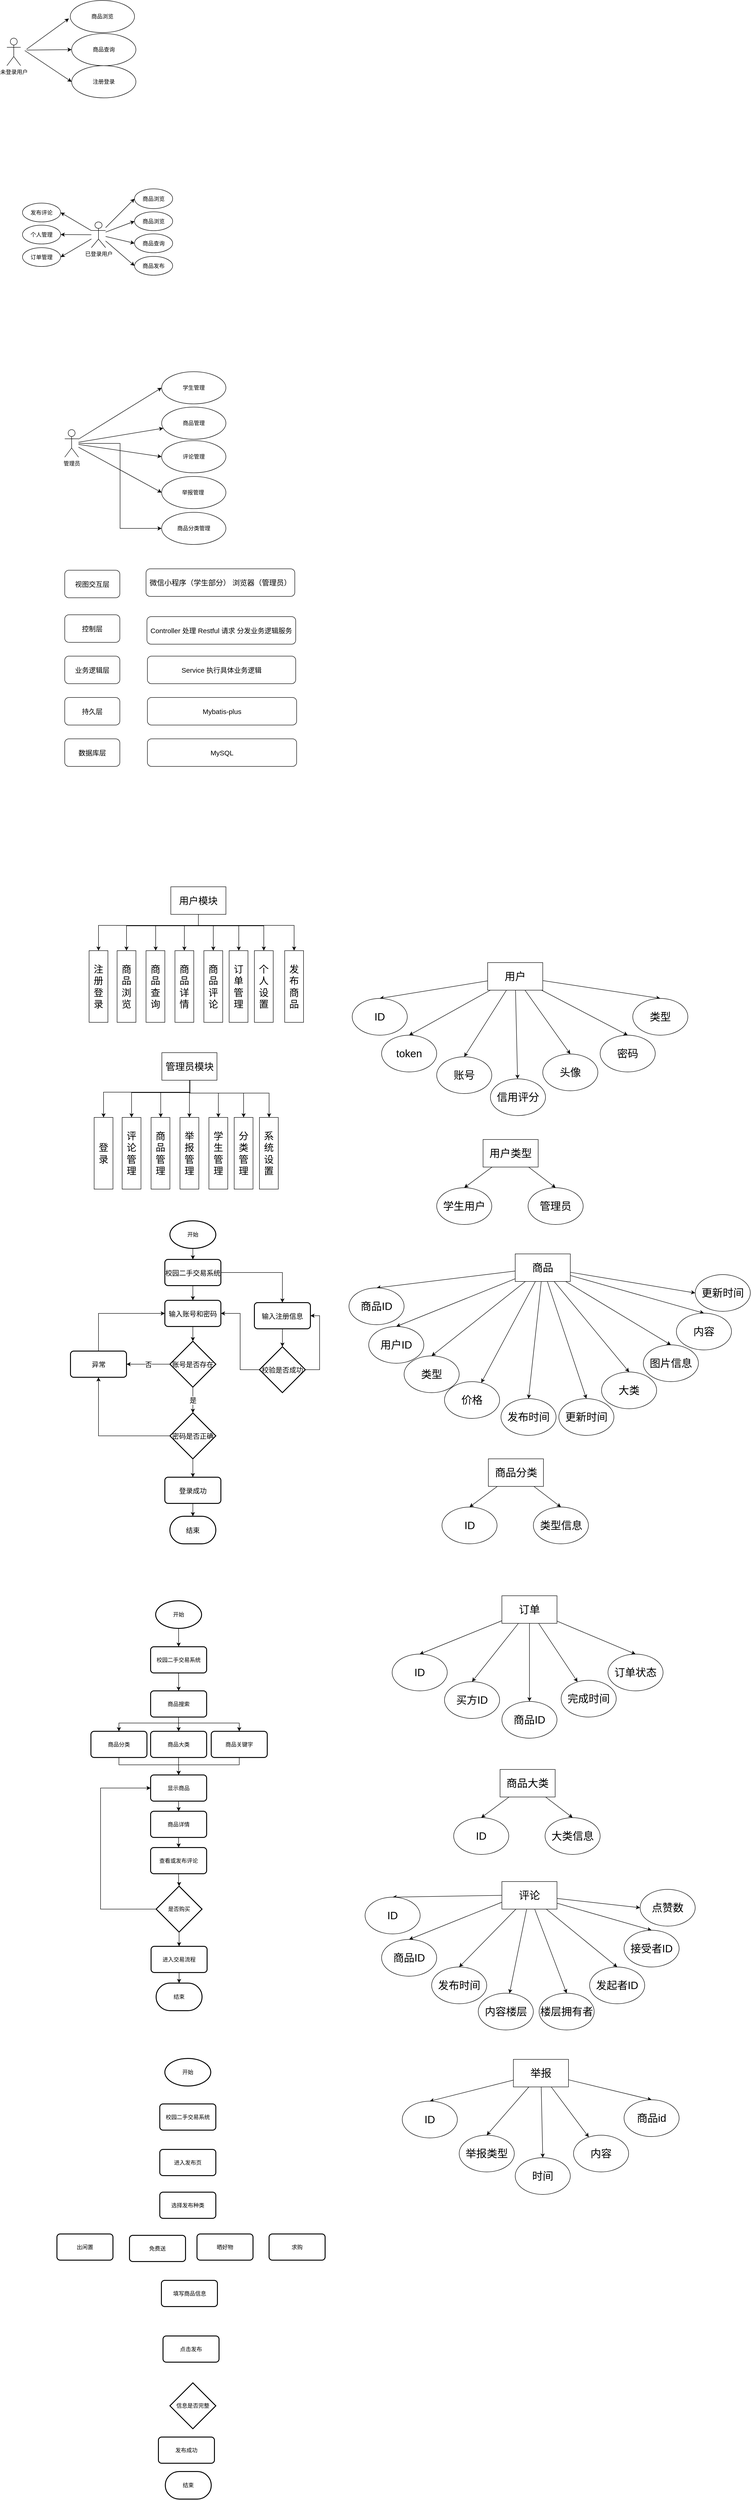<mxfile version="21.3.2" type="github">
  <diagram name="第 1 页" id="F6tR8DsvzvqYMDO8uXwj">
    <mxGraphModel dx="1500" dy="773" grid="0" gridSize="10" guides="1" tooltips="1" connect="1" arrows="1" fold="1" page="0" pageScale="1" pageWidth="827" pageHeight="1169" math="0" shadow="0">
      <root>
        <mxCell id="0" />
        <mxCell id="1" parent="0" />
        <mxCell id="G2voatCrqY1tHl8I44f_-1" value="未登录用户" style="shape=umlActor;verticalLabelPosition=bottom;verticalAlign=top;html=1;" parent="1" vertex="1">
          <mxGeometry x="77" y="86" width="30" height="60" as="geometry" />
        </mxCell>
        <mxCell id="G2voatCrqY1tHl8I44f_-5" value="商品浏览" style="ellipse;whiteSpace=wrap;html=1;" parent="1" vertex="1">
          <mxGeometry x="215" y="4" width="140" height="70" as="geometry" />
        </mxCell>
        <mxCell id="G2voatCrqY1tHl8I44f_-6" value="商品查询" style="ellipse;whiteSpace=wrap;html=1;" parent="1" vertex="1">
          <mxGeometry x="218" y="76" width="140" height="70" as="geometry" />
        </mxCell>
        <mxCell id="G2voatCrqY1tHl8I44f_-7" value="注册登录" style="ellipse;whiteSpace=wrap;html=1;" parent="1" vertex="1">
          <mxGeometry x="218" y="146" width="140" height="70" as="geometry" />
        </mxCell>
        <mxCell id="G2voatCrqY1tHl8I44f_-12" value="" style="endArrow=classic;html=1;rounded=0;entryX=-0.021;entryY=0.561;entryDx=0;entryDy=0;entryPerimeter=0;" parent="1" target="G2voatCrqY1tHl8I44f_-5" edge="1">
          <mxGeometry width="50" height="50" relative="1" as="geometry">
            <mxPoint x="120" y="110" as="sourcePoint" />
            <mxPoint x="298" y="148" as="targetPoint" />
          </mxGeometry>
        </mxCell>
        <mxCell id="G2voatCrqY1tHl8I44f_-13" value="" style="endArrow=classic;html=1;rounded=0;entryX=0;entryY=0.5;entryDx=0;entryDy=0;" parent="1" target="G2voatCrqY1tHl8I44f_-6" edge="1">
          <mxGeometry width="50" height="50" relative="1" as="geometry">
            <mxPoint x="120" y="112" as="sourcePoint" />
            <mxPoint x="209" y="132" as="targetPoint" />
          </mxGeometry>
        </mxCell>
        <mxCell id="G2voatCrqY1tHl8I44f_-14" value="" style="endArrow=classic;html=1;rounded=0;entryX=0;entryY=0.5;entryDx=0;entryDy=0;" parent="1" target="G2voatCrqY1tHl8I44f_-7" edge="1">
          <mxGeometry width="50" height="50" relative="1" as="geometry">
            <mxPoint x="116" y="113" as="sourcePoint" />
            <mxPoint x="298" y="148" as="targetPoint" />
          </mxGeometry>
        </mxCell>
        <mxCell id="G2voatCrqY1tHl8I44f_-22" style="orthogonalLoop=1;jettySize=auto;html=1;entryX=0;entryY=0.5;entryDx=0;entryDy=0;" parent="1" source="G2voatCrqY1tHl8I44f_-15" target="G2voatCrqY1tHl8I44f_-16" edge="1">
          <mxGeometry relative="1" as="geometry" />
        </mxCell>
        <mxCell id="G2voatCrqY1tHl8I44f_-23" style="rounded=0;orthogonalLoop=1;jettySize=auto;html=1;entryX=0;entryY=0.5;entryDx=0;entryDy=0;" parent="1" source="G2voatCrqY1tHl8I44f_-15" target="iyHdMbjRude9Y3vTJcR6-1" edge="1">
          <mxGeometry relative="1" as="geometry">
            <mxPoint x="357.75" y="410.5" as="targetPoint" />
          </mxGeometry>
        </mxCell>
        <mxCell id="G2voatCrqY1tHl8I44f_-24" style="rounded=0;orthogonalLoop=1;jettySize=auto;html=1;entryX=0;entryY=0.5;entryDx=0;entryDy=0;" parent="1" source="G2voatCrqY1tHl8I44f_-15" target="iyHdMbjRude9Y3vTJcR6-4" edge="1">
          <mxGeometry relative="1" as="geometry">
            <mxPoint x="337.5" y="494.0" as="targetPoint" />
          </mxGeometry>
        </mxCell>
        <mxCell id="G2voatCrqY1tHl8I44f_-25" style="rounded=0;orthogonalLoop=1;jettySize=auto;html=1;entryX=0;entryY=0.5;entryDx=0;entryDy=0;" parent="1" source="G2voatCrqY1tHl8I44f_-15" target="iyHdMbjRude9Y3vTJcR6-6" edge="1">
          <mxGeometry relative="1" as="geometry">
            <mxPoint x="336" y="572" as="targetPoint" />
          </mxGeometry>
        </mxCell>
        <mxCell id="G2voatCrqY1tHl8I44f_-26" style="rounded=0;orthogonalLoop=1;jettySize=auto;html=1;entryX=1;entryY=0.5;entryDx=0;entryDy=0;" parent="1" source="G2voatCrqY1tHl8I44f_-15" target="iyHdMbjRude9Y3vTJcR6-5" edge="1">
          <mxGeometry relative="1" as="geometry">
            <mxPoint x="337.5" y="652" as="targetPoint" />
          </mxGeometry>
        </mxCell>
        <mxCell id="G2voatCrqY1tHl8I44f_-27" style="rounded=0;orthogonalLoop=1;jettySize=auto;html=1;entryX=1;entryY=0.5;entryDx=0;entryDy=0;" parent="1" source="G2voatCrqY1tHl8I44f_-15" target="iyHdMbjRude9Y3vTJcR6-3" edge="1">
          <mxGeometry relative="1" as="geometry">
            <mxPoint x="337" y="731" as="targetPoint" />
          </mxGeometry>
        </mxCell>
        <mxCell id="G2voatCrqY1tHl8I44f_-15" value="已登录用户" style="shape=umlActor;verticalLabelPosition=bottom;verticalAlign=top;html=1;" parent="1" vertex="1">
          <mxGeometry x="261" y="486" width="31" height="56" as="geometry" />
        </mxCell>
        <mxCell id="G2voatCrqY1tHl8I44f_-16" value="商品浏览" style="ellipse;whiteSpace=wrap;html=1;" parent="1" vertex="1">
          <mxGeometry x="355" y="414" width="83" height="43" as="geometry" />
        </mxCell>
        <mxCell id="G2voatCrqY1tHl8I44f_-37" style="rounded=0;orthogonalLoop=1;jettySize=auto;html=1;entryX=0;entryY=0.5;entryDx=0;entryDy=0;" parent="1" source="G2voatCrqY1tHl8I44f_-29" target="G2voatCrqY1tHl8I44f_-30" edge="1">
          <mxGeometry relative="1" as="geometry" />
        </mxCell>
        <mxCell id="G2voatCrqY1tHl8I44f_-38" style="rounded=0;orthogonalLoop=1;jettySize=auto;html=1;" parent="1" source="G2voatCrqY1tHl8I44f_-29" target="G2voatCrqY1tHl8I44f_-33" edge="1">
          <mxGeometry relative="1" as="geometry" />
        </mxCell>
        <mxCell id="G2voatCrqY1tHl8I44f_-39" style="rounded=0;orthogonalLoop=1;jettySize=auto;html=1;entryX=0;entryY=0.5;entryDx=0;entryDy=0;" parent="1" source="G2voatCrqY1tHl8I44f_-29" target="G2voatCrqY1tHl8I44f_-34" edge="1">
          <mxGeometry relative="1" as="geometry" />
        </mxCell>
        <mxCell id="G2voatCrqY1tHl8I44f_-40" style="rounded=0;orthogonalLoop=1;jettySize=auto;html=1;entryX=0;entryY=0.5;entryDx=0;entryDy=0;" parent="1" source="G2voatCrqY1tHl8I44f_-29" target="G2voatCrqY1tHl8I44f_-35" edge="1">
          <mxGeometry relative="1" as="geometry" />
        </mxCell>
        <mxCell id="G2voatCrqY1tHl8I44f_-41" style="edgeStyle=orthogonalEdgeStyle;rounded=0;orthogonalLoop=1;jettySize=auto;html=1;entryX=0;entryY=0.5;entryDx=0;entryDy=0;" parent="1" source="G2voatCrqY1tHl8I44f_-29" target="G2voatCrqY1tHl8I44f_-36" edge="1">
          <mxGeometry relative="1" as="geometry" />
        </mxCell>
        <mxCell id="G2voatCrqY1tHl8I44f_-29" value="管理员" style="shape=umlActor;verticalLabelPosition=bottom;verticalAlign=top;html=1;" parent="1" vertex="1">
          <mxGeometry x="203" y="938" width="30" height="60" as="geometry" />
        </mxCell>
        <mxCell id="G2voatCrqY1tHl8I44f_-30" value="学生管理" style="ellipse;whiteSpace=wrap;html=1;" parent="1" vertex="1">
          <mxGeometry x="414" y="812" width="140" height="70" as="geometry" />
        </mxCell>
        <mxCell id="G2voatCrqY1tHl8I44f_-33" value="商品管理" style="ellipse;whiteSpace=wrap;html=1;" parent="1" vertex="1">
          <mxGeometry x="414" y="889" width="140" height="70" as="geometry" />
        </mxCell>
        <mxCell id="G2voatCrqY1tHl8I44f_-34" value="评论管理" style="ellipse;whiteSpace=wrap;html=1;" parent="1" vertex="1">
          <mxGeometry x="414" y="962" width="140" height="70" as="geometry" />
        </mxCell>
        <mxCell id="G2voatCrqY1tHl8I44f_-35" value="举报管理&lt;span style=&quot;white-space: pre;&quot;&gt; &lt;/span&gt;" style="ellipse;whiteSpace=wrap;html=1;" parent="1" vertex="1">
          <mxGeometry x="414" y="1040" width="140" height="70" as="geometry" />
        </mxCell>
        <mxCell id="G2voatCrqY1tHl8I44f_-36" value="商品分类管理" style="ellipse;whiteSpace=wrap;html=1;" parent="1" vertex="1">
          <mxGeometry x="414" y="1118" width="140" height="70" as="geometry" />
        </mxCell>
        <mxCell id="G2voatCrqY1tHl8I44f_-43" value="&lt;font style=&quot;font-size: 15px;&quot;&gt;视图交互层&lt;/font&gt;" style="rounded=1;whiteSpace=wrap;html=1;" parent="1" vertex="1">
          <mxGeometry x="203" y="1244" width="120" height="60" as="geometry" />
        </mxCell>
        <mxCell id="G2voatCrqY1tHl8I44f_-44" value="&lt;font style=&quot;font-size: 15px;&quot;&gt;控制层&lt;/font&gt;" style="rounded=1;whiteSpace=wrap;html=1;" parent="1" vertex="1">
          <mxGeometry x="203" y="1341" width="120" height="60" as="geometry" />
        </mxCell>
        <mxCell id="G2voatCrqY1tHl8I44f_-45" value="&lt;font style=&quot;font-size: 15px;&quot;&gt;业务逻辑层&lt;/font&gt;" style="rounded=1;whiteSpace=wrap;html=1;" parent="1" vertex="1">
          <mxGeometry x="203" y="1431" width="120" height="60" as="geometry" />
        </mxCell>
        <mxCell id="G2voatCrqY1tHl8I44f_-46" value="&lt;font style=&quot;font-size: 15px;&quot;&gt;持久&lt;font style=&quot;font-size: 15px;&quot;&gt;层&lt;/font&gt;&lt;/font&gt;" style="rounded=1;whiteSpace=wrap;html=1;" parent="1" vertex="1">
          <mxGeometry x="203" y="1521" width="120" height="60" as="geometry" />
        </mxCell>
        <mxCell id="G2voatCrqY1tHl8I44f_-47" value="&lt;font style=&quot;font-size: 15px;&quot;&gt;数据库层&lt;/font&gt;" style="rounded=1;whiteSpace=wrap;html=1;glass=0;shadow=0;" parent="1" vertex="1">
          <mxGeometry x="203" y="1611" width="120" height="60" as="geometry" />
        </mxCell>
        <mxCell id="G2voatCrqY1tHl8I44f_-48" value="&lt;font style=&quot;font-size: 16px;&quot;&gt;微信小程序（学生部分） 浏览器（管理员）&lt;/font&gt;" style="rounded=1;whiteSpace=wrap;html=1;" parent="1" vertex="1">
          <mxGeometry x="380" y="1241" width="324" height="60" as="geometry" />
        </mxCell>
        <mxCell id="G2voatCrqY1tHl8I44f_-49" value="&lt;font style=&quot;font-size: 15px;&quot;&gt;Controller 处理 Restful 请求 分发业务逻辑服务&lt;/font&gt;" style="rounded=1;whiteSpace=wrap;html=1;" parent="1" vertex="1">
          <mxGeometry x="382" y="1345" width="324" height="60" as="geometry" />
        </mxCell>
        <mxCell id="G2voatCrqY1tHl8I44f_-50" value="&lt;font style=&quot;font-size: 15px;&quot;&gt;Service 执行具体业务逻辑&lt;/font&gt;" style="rounded=1;whiteSpace=wrap;html=1;" parent="1" vertex="1">
          <mxGeometry x="383" y="1431" width="323" height="60" as="geometry" />
        </mxCell>
        <mxCell id="G2voatCrqY1tHl8I44f_-52" value="&lt;font style=&quot;font-size: 15px;&quot;&gt;Mybatis-plus&lt;/font&gt;" style="rounded=1;whiteSpace=wrap;html=1;" parent="1" vertex="1">
          <mxGeometry x="383" y="1521" width="325" height="60" as="geometry" />
        </mxCell>
        <mxCell id="G2voatCrqY1tHl8I44f_-53" value="&lt;font style=&quot;font-size: 15px;&quot;&gt;MySQL&lt;/font&gt;" style="rounded=1;whiteSpace=wrap;html=1;" parent="1" vertex="1">
          <mxGeometry x="383" y="1611" width="325" height="60" as="geometry" />
        </mxCell>
        <mxCell id="G2voatCrqY1tHl8I44f_-63" style="edgeStyle=orthogonalEdgeStyle;rounded=0;orthogonalLoop=1;jettySize=auto;html=1;entryX=0.5;entryY=0;entryDx=0;entryDy=0;" parent="1" source="G2voatCrqY1tHl8I44f_-54" target="G2voatCrqY1tHl8I44f_-55" edge="1">
          <mxGeometry relative="1" as="geometry">
            <Array as="points">
              <mxPoint x="494" y="2017" />
              <mxPoint x="277" y="2017" />
            </Array>
          </mxGeometry>
        </mxCell>
        <mxCell id="G2voatCrqY1tHl8I44f_-64" style="edgeStyle=orthogonalEdgeStyle;rounded=0;orthogonalLoop=1;jettySize=auto;html=1;entryX=0.5;entryY=0;entryDx=0;entryDy=0;" parent="1" source="G2voatCrqY1tHl8I44f_-54" target="G2voatCrqY1tHl8I44f_-56" edge="1">
          <mxGeometry relative="1" as="geometry">
            <Array as="points">
              <mxPoint x="494" y="2018" />
              <mxPoint x="338" y="2018" />
            </Array>
          </mxGeometry>
        </mxCell>
        <mxCell id="G2voatCrqY1tHl8I44f_-65" style="edgeStyle=orthogonalEdgeStyle;rounded=0;orthogonalLoop=1;jettySize=auto;html=1;" parent="1" source="G2voatCrqY1tHl8I44f_-54" target="G2voatCrqY1tHl8I44f_-57" edge="1">
          <mxGeometry relative="1" as="geometry">
            <Array as="points">
              <mxPoint x="494" y="2017" />
              <mxPoint x="401" y="2017" />
            </Array>
          </mxGeometry>
        </mxCell>
        <mxCell id="G2voatCrqY1tHl8I44f_-66" style="edgeStyle=orthogonalEdgeStyle;rounded=0;orthogonalLoop=1;jettySize=auto;html=1;entryX=0.5;entryY=0;entryDx=0;entryDy=0;" parent="1" source="G2voatCrqY1tHl8I44f_-54" target="G2voatCrqY1tHl8I44f_-58" edge="1">
          <mxGeometry relative="1" as="geometry">
            <Array as="points">
              <mxPoint x="494" y="2018" />
              <mxPoint x="464" y="2018" />
            </Array>
          </mxGeometry>
        </mxCell>
        <mxCell id="G2voatCrqY1tHl8I44f_-67" style="edgeStyle=orthogonalEdgeStyle;rounded=0;orthogonalLoop=1;jettySize=auto;html=1;entryX=0.5;entryY=0;entryDx=0;entryDy=0;" parent="1" source="G2voatCrqY1tHl8I44f_-54" target="G2voatCrqY1tHl8I44f_-59" edge="1">
          <mxGeometry relative="1" as="geometry">
            <Array as="points">
              <mxPoint x="494" y="2017" />
              <mxPoint x="527" y="2017" />
            </Array>
          </mxGeometry>
        </mxCell>
        <mxCell id="G2voatCrqY1tHl8I44f_-68" style="edgeStyle=orthogonalEdgeStyle;rounded=0;orthogonalLoop=1;jettySize=auto;html=1;" parent="1" source="G2voatCrqY1tHl8I44f_-54" target="G2voatCrqY1tHl8I44f_-60" edge="1">
          <mxGeometry relative="1" as="geometry">
            <Array as="points">
              <mxPoint x="494" y="2017" />
              <mxPoint x="582" y="2017" />
            </Array>
          </mxGeometry>
        </mxCell>
        <mxCell id="G2voatCrqY1tHl8I44f_-70" style="edgeStyle=orthogonalEdgeStyle;rounded=0;orthogonalLoop=1;jettySize=auto;html=1;entryX=0.5;entryY=0;entryDx=0;entryDy=0;" parent="1" source="G2voatCrqY1tHl8I44f_-54" target="G2voatCrqY1tHl8I44f_-61" edge="1">
          <mxGeometry relative="1" as="geometry">
            <Array as="points">
              <mxPoint x="494" y="2018" />
              <mxPoint x="637" y="2018" />
            </Array>
          </mxGeometry>
        </mxCell>
        <mxCell id="G2voatCrqY1tHl8I44f_-71" style="edgeStyle=orthogonalEdgeStyle;rounded=0;orthogonalLoop=1;jettySize=auto;html=1;entryX=0.5;entryY=0;entryDx=0;entryDy=0;" parent="1" source="G2voatCrqY1tHl8I44f_-54" target="G2voatCrqY1tHl8I44f_-62" edge="1">
          <mxGeometry relative="1" as="geometry">
            <Array as="points">
              <mxPoint x="494" y="2017" />
              <mxPoint x="703" y="2017" />
            </Array>
          </mxGeometry>
        </mxCell>
        <mxCell id="G2voatCrqY1tHl8I44f_-54" value="&lt;font style=&quot;font-size: 21px;&quot;&gt;用户模块&lt;/font&gt;" style="rounded=0;whiteSpace=wrap;html=1;" parent="1" vertex="1">
          <mxGeometry x="434" y="1933" width="120" height="60" as="geometry" />
        </mxCell>
        <mxCell id="G2voatCrqY1tHl8I44f_-55" value="&lt;font style=&quot;font-size: 21px;&quot;&gt;注册登录&lt;/font&gt;" style="rounded=0;whiteSpace=wrap;html=1;" parent="1" vertex="1">
          <mxGeometry x="256" y="2072" width="41" height="156" as="geometry" />
        </mxCell>
        <mxCell id="G2voatCrqY1tHl8I44f_-56" value="&lt;font style=&quot;font-size: 21px;&quot;&gt;商品浏览&lt;/font&gt;" style="rounded=0;whiteSpace=wrap;html=1;" parent="1" vertex="1">
          <mxGeometry x="317" y="2072" width="41" height="156" as="geometry" />
        </mxCell>
        <mxCell id="G2voatCrqY1tHl8I44f_-57" value="&lt;font style=&quot;font-size: 21px;&quot;&gt;商品查询&lt;/font&gt;" style="rounded=0;whiteSpace=wrap;html=1;" parent="1" vertex="1">
          <mxGeometry x="380" y="2072" width="41" height="156" as="geometry" />
        </mxCell>
        <mxCell id="G2voatCrqY1tHl8I44f_-58" value="&lt;font style=&quot;font-size: 21px;&quot;&gt;商品详情&lt;/font&gt;" style="rounded=0;whiteSpace=wrap;html=1;" parent="1" vertex="1">
          <mxGeometry x="443" y="2072" width="41" height="156" as="geometry" />
        </mxCell>
        <mxCell id="G2voatCrqY1tHl8I44f_-59" value="&lt;font style=&quot;font-size: 21px;&quot;&gt;商品评论&lt;/font&gt;" style="rounded=0;whiteSpace=wrap;html=1;" parent="1" vertex="1">
          <mxGeometry x="506" y="2072" width="41" height="156" as="geometry" />
        </mxCell>
        <mxCell id="G2voatCrqY1tHl8I44f_-60" value="&lt;span style=&quot;font-size: 21px;&quot;&gt;订单管理&lt;/span&gt;" style="rounded=0;whiteSpace=wrap;html=1;" parent="1" vertex="1">
          <mxGeometry x="561" y="2072" width="41" height="156" as="geometry" />
        </mxCell>
        <mxCell id="G2voatCrqY1tHl8I44f_-61" value="&lt;font style=&quot;font-size: 21px;&quot;&gt;个人设置&lt;/font&gt;" style="rounded=0;whiteSpace=wrap;html=1;" parent="1" vertex="1">
          <mxGeometry x="616" y="2072" width="41" height="156" as="geometry" />
        </mxCell>
        <mxCell id="G2voatCrqY1tHl8I44f_-62" value="&lt;font style=&quot;font-size: 21px;&quot;&gt;发布商品&lt;/font&gt;" style="rounded=0;whiteSpace=wrap;html=1;" parent="1" vertex="1">
          <mxGeometry x="682" y="2072" width="41" height="156" as="geometry" />
        </mxCell>
        <mxCell id="G2voatCrqY1tHl8I44f_-72" style="edgeStyle=orthogonalEdgeStyle;rounded=0;orthogonalLoop=1;jettySize=auto;html=1;entryX=0.5;entryY=0;entryDx=0;entryDy=0;" parent="1" source="G2voatCrqY1tHl8I44f_-80" target="G2voatCrqY1tHl8I44f_-81" edge="1">
          <mxGeometry relative="1" as="geometry">
            <Array as="points">
              <mxPoint x="476" y="2380" />
              <mxPoint x="288" y="2380" />
            </Array>
          </mxGeometry>
        </mxCell>
        <mxCell id="G2voatCrqY1tHl8I44f_-73" style="edgeStyle=orthogonalEdgeStyle;rounded=0;orthogonalLoop=1;jettySize=auto;html=1;entryX=0.5;entryY=0;entryDx=0;entryDy=0;" parent="1" source="G2voatCrqY1tHl8I44f_-80" target="G2voatCrqY1tHl8I44f_-82" edge="1">
          <mxGeometry relative="1" as="geometry">
            <Array as="points">
              <mxPoint x="476" y="2381" />
              <mxPoint x="349" y="2381" />
            </Array>
          </mxGeometry>
        </mxCell>
        <mxCell id="G2voatCrqY1tHl8I44f_-74" style="edgeStyle=orthogonalEdgeStyle;rounded=0;orthogonalLoop=1;jettySize=auto;html=1;" parent="1" source="G2voatCrqY1tHl8I44f_-80" target="G2voatCrqY1tHl8I44f_-83" edge="1">
          <mxGeometry relative="1" as="geometry">
            <Array as="points">
              <mxPoint x="476" y="2380" />
              <mxPoint x="412" y="2380" />
            </Array>
          </mxGeometry>
        </mxCell>
        <mxCell id="G2voatCrqY1tHl8I44f_-90" style="edgeStyle=orthogonalEdgeStyle;rounded=0;orthogonalLoop=1;jettySize=auto;html=1;" parent="1" source="G2voatCrqY1tHl8I44f_-80" target="G2voatCrqY1tHl8I44f_-84" edge="1">
          <mxGeometry relative="1" as="geometry" />
        </mxCell>
        <mxCell id="G2voatCrqY1tHl8I44f_-91" style="edgeStyle=orthogonalEdgeStyle;rounded=0;orthogonalLoop=1;jettySize=auto;html=1;entryX=0.5;entryY=0;entryDx=0;entryDy=0;" parent="1" source="G2voatCrqY1tHl8I44f_-80" target="G2voatCrqY1tHl8I44f_-85" edge="1">
          <mxGeometry relative="1" as="geometry">
            <Array as="points">
              <mxPoint x="475" y="2382" />
              <mxPoint x="538" y="2382" />
            </Array>
          </mxGeometry>
        </mxCell>
        <mxCell id="G2voatCrqY1tHl8I44f_-92" style="edgeStyle=orthogonalEdgeStyle;rounded=0;orthogonalLoop=1;jettySize=auto;html=1;entryX=0.5;entryY=0;entryDx=0;entryDy=0;" parent="1" source="G2voatCrqY1tHl8I44f_-80" target="G2voatCrqY1tHl8I44f_-86" edge="1">
          <mxGeometry relative="1" as="geometry">
            <Array as="points">
              <mxPoint x="475" y="2382" />
              <mxPoint x="593" y="2382" />
            </Array>
          </mxGeometry>
        </mxCell>
        <mxCell id="G2voatCrqY1tHl8I44f_-93" style="edgeStyle=orthogonalEdgeStyle;rounded=0;orthogonalLoop=1;jettySize=auto;html=1;" parent="1" source="G2voatCrqY1tHl8I44f_-80" target="G2voatCrqY1tHl8I44f_-87" edge="1">
          <mxGeometry relative="1" as="geometry">
            <Array as="points">
              <mxPoint x="475" y="2382" />
              <mxPoint x="648" y="2382" />
            </Array>
          </mxGeometry>
        </mxCell>
        <mxCell id="G2voatCrqY1tHl8I44f_-80" value="&lt;font style=&quot;font-size: 21px;&quot;&gt;管理员模块&lt;/font&gt;" style="rounded=0;whiteSpace=wrap;html=1;" parent="1" vertex="1">
          <mxGeometry x="414.5" y="2294" width="120" height="60" as="geometry" />
        </mxCell>
        <mxCell id="G2voatCrqY1tHl8I44f_-81" value="&lt;font style=&quot;font-size: 21px;&quot;&gt;登录&lt;/font&gt;" style="rounded=0;whiteSpace=wrap;html=1;" parent="1" vertex="1">
          <mxGeometry x="267" y="2435" width="41" height="156" as="geometry" />
        </mxCell>
        <mxCell id="G2voatCrqY1tHl8I44f_-82" value="&lt;font style=&quot;font-size: 21px;&quot;&gt;评论管理&lt;/font&gt;" style="rounded=0;whiteSpace=wrap;html=1;" parent="1" vertex="1">
          <mxGeometry x="328" y="2435" width="41" height="156" as="geometry" />
        </mxCell>
        <mxCell id="G2voatCrqY1tHl8I44f_-83" value="&lt;font style=&quot;font-size: 21px;&quot;&gt;商品管理&lt;/font&gt;" style="rounded=0;whiteSpace=wrap;html=1;" parent="1" vertex="1">
          <mxGeometry x="391" y="2435" width="41" height="156" as="geometry" />
        </mxCell>
        <mxCell id="G2voatCrqY1tHl8I44f_-84" value="&lt;font style=&quot;font-size: 21px;&quot;&gt;举报管理&lt;/font&gt;" style="rounded=0;whiteSpace=wrap;html=1;" parent="1" vertex="1">
          <mxGeometry x="454" y="2435" width="41" height="156" as="geometry" />
        </mxCell>
        <mxCell id="G2voatCrqY1tHl8I44f_-85" value="&lt;font style=&quot;font-size: 21px;&quot;&gt;学生管理&lt;/font&gt;" style="rounded=0;whiteSpace=wrap;html=1;" parent="1" vertex="1">
          <mxGeometry x="517" y="2435" width="41" height="156" as="geometry" />
        </mxCell>
        <mxCell id="G2voatCrqY1tHl8I44f_-86" value="&lt;span style=&quot;font-size: 21px;&quot;&gt;分类管理&lt;/span&gt;" style="rounded=0;whiteSpace=wrap;html=1;" parent="1" vertex="1">
          <mxGeometry x="572" y="2435" width="41" height="156" as="geometry" />
        </mxCell>
        <mxCell id="G2voatCrqY1tHl8I44f_-87" value="&lt;font style=&quot;font-size: 21px;&quot;&gt;系统设置&lt;/font&gt;" style="rounded=0;whiteSpace=wrap;html=1;" parent="1" vertex="1">
          <mxGeometry x="627" y="2435" width="41" height="156" as="geometry" />
        </mxCell>
        <mxCell id="G2voatCrqY1tHl8I44f_-98" style="edgeStyle=orthogonalEdgeStyle;rounded=0;orthogonalLoop=1;jettySize=auto;html=1;entryX=0.5;entryY=0;entryDx=0;entryDy=0;" parent="1" source="G2voatCrqY1tHl8I44f_-94" target="G2voatCrqY1tHl8I44f_-97" edge="1">
          <mxGeometry relative="1" as="geometry" />
        </mxCell>
        <mxCell id="G2voatCrqY1tHl8I44f_-94" value="开始" style="strokeWidth=2;html=1;shape=mxgraph.flowchart.start_1;whiteSpace=wrap;" parent="1" vertex="1">
          <mxGeometry x="432" y="2660" width="100" height="60" as="geometry" />
        </mxCell>
        <mxCell id="G2voatCrqY1tHl8I44f_-104" style="edgeStyle=orthogonalEdgeStyle;rounded=0;orthogonalLoop=1;jettySize=auto;html=1;" parent="1" source="G2voatCrqY1tHl8I44f_-97" target="G2voatCrqY1tHl8I44f_-100" edge="1">
          <mxGeometry relative="1" as="geometry" />
        </mxCell>
        <mxCell id="G2voatCrqY1tHl8I44f_-123" style="edgeStyle=orthogonalEdgeStyle;rounded=0;orthogonalLoop=1;jettySize=auto;html=1;entryX=0.5;entryY=0;entryDx=0;entryDy=0;" parent="1" source="G2voatCrqY1tHl8I44f_-97" target="G2voatCrqY1tHl8I44f_-122" edge="1">
          <mxGeometry relative="1" as="geometry" />
        </mxCell>
        <mxCell id="G2voatCrqY1tHl8I44f_-97" value="&lt;font style=&quot;font-size: 15px;&quot;&gt;校园二手交易系统&lt;/font&gt;" style="rounded=1;whiteSpace=wrap;html=1;absoluteArcSize=1;arcSize=14;strokeWidth=2;" parent="1" vertex="1">
          <mxGeometry x="421" y="2744" width="122" height="57" as="geometry" />
        </mxCell>
        <mxCell id="G2voatCrqY1tHl8I44f_-105" style="edgeStyle=orthogonalEdgeStyle;rounded=0;orthogonalLoop=1;jettySize=auto;html=1;entryX=0.5;entryY=0;entryDx=0;entryDy=0;entryPerimeter=0;" parent="1" source="G2voatCrqY1tHl8I44f_-100" target="G2voatCrqY1tHl8I44f_-102" edge="1">
          <mxGeometry relative="1" as="geometry" />
        </mxCell>
        <mxCell id="G2voatCrqY1tHl8I44f_-100" value="&lt;font style=&quot;font-size: 15px;&quot;&gt;输入账号和密码&lt;/font&gt;" style="rounded=1;whiteSpace=wrap;html=1;absoluteArcSize=1;arcSize=14;strokeWidth=2;" parent="1" vertex="1">
          <mxGeometry x="421" y="2833" width="122" height="57" as="geometry" />
        </mxCell>
        <mxCell id="G2voatCrqY1tHl8I44f_-102" value="&lt;font style=&quot;font-size: 15px;&quot;&gt;账号是否存在&lt;/font&gt;" style="strokeWidth=2;html=1;shape=mxgraph.flowchart.decision;whiteSpace=wrap;" parent="1" vertex="1">
          <mxGeometry x="432" y="2922" width="100" height="100" as="geometry" />
        </mxCell>
        <mxCell id="G2voatCrqY1tHl8I44f_-110" style="edgeStyle=orthogonalEdgeStyle;rounded=0;orthogonalLoop=1;jettySize=auto;html=1;entryX=0.5;entryY=0;entryDx=0;entryDy=0;" parent="1" source="G2voatCrqY1tHl8I44f_-106" target="G2voatCrqY1tHl8I44f_-108" edge="1">
          <mxGeometry relative="1" as="geometry" />
        </mxCell>
        <mxCell id="G2voatCrqY1tHl8I44f_-119" style="edgeStyle=orthogonalEdgeStyle;rounded=0;orthogonalLoop=1;jettySize=auto;html=1;entryX=0.5;entryY=1;entryDx=0;entryDy=0;" parent="1" source="G2voatCrqY1tHl8I44f_-106" target="G2voatCrqY1tHl8I44f_-117" edge="1">
          <mxGeometry relative="1" as="geometry" />
        </mxCell>
        <mxCell id="G2voatCrqY1tHl8I44f_-106" value="&lt;font style=&quot;font-size: 15px;&quot;&gt;密码是否正确&lt;/font&gt;" style="strokeWidth=2;html=1;shape=mxgraph.flowchart.decision;whiteSpace=wrap;" parent="1" vertex="1">
          <mxGeometry x="432" y="3078" width="100" height="100" as="geometry" />
        </mxCell>
        <mxCell id="G2voatCrqY1tHl8I44f_-111" style="edgeStyle=orthogonalEdgeStyle;rounded=0;orthogonalLoop=1;jettySize=auto;html=1;" parent="1" source="G2voatCrqY1tHl8I44f_-108" target="G2voatCrqY1tHl8I44f_-109" edge="1">
          <mxGeometry relative="1" as="geometry" />
        </mxCell>
        <mxCell id="G2voatCrqY1tHl8I44f_-108" value="&lt;font style=&quot;font-size: 15px;&quot;&gt;登录成功&lt;/font&gt;" style="rounded=1;whiteSpace=wrap;html=1;absoluteArcSize=1;arcSize=14;strokeWidth=2;" parent="1" vertex="1">
          <mxGeometry x="421" y="3218" width="122" height="57" as="geometry" />
        </mxCell>
        <mxCell id="G2voatCrqY1tHl8I44f_-109" value="&lt;font style=&quot;font-size: 15px;&quot;&gt;结束&lt;/font&gt;" style="strokeWidth=2;html=1;shape=mxgraph.flowchart.terminator;whiteSpace=wrap;" parent="1" vertex="1">
          <mxGeometry x="432" y="3303" width="100" height="60" as="geometry" />
        </mxCell>
        <mxCell id="G2voatCrqY1tHl8I44f_-120" style="edgeStyle=orthogonalEdgeStyle;rounded=0;orthogonalLoop=1;jettySize=auto;html=1;entryX=0;entryY=0.5;entryDx=0;entryDy=0;" parent="1" source="G2voatCrqY1tHl8I44f_-117" target="G2voatCrqY1tHl8I44f_-100" edge="1">
          <mxGeometry relative="1" as="geometry">
            <Array as="points">
              <mxPoint x="276" y="2861" />
            </Array>
          </mxGeometry>
        </mxCell>
        <mxCell id="G2voatCrqY1tHl8I44f_-117" value="&lt;font style=&quot;font-size: 15px;&quot;&gt;异常&lt;/font&gt;" style="rounded=1;whiteSpace=wrap;html=1;absoluteArcSize=1;arcSize=14;strokeWidth=2;" parent="1" vertex="1">
          <mxGeometry x="215.5" y="2943.5" width="122" height="57" as="geometry" />
        </mxCell>
        <mxCell id="G2voatCrqY1tHl8I44f_-125" style="edgeStyle=orthogonalEdgeStyle;rounded=0;orthogonalLoop=1;jettySize=auto;html=1;entryX=0.5;entryY=0;entryDx=0;entryDy=0;entryPerimeter=0;" parent="1" source="G2voatCrqY1tHl8I44f_-122" target="G2voatCrqY1tHl8I44f_-124" edge="1">
          <mxGeometry relative="1" as="geometry" />
        </mxCell>
        <mxCell id="G2voatCrqY1tHl8I44f_-122" value="&lt;font style=&quot;font-size: 15px;&quot;&gt;输入注册信息&lt;/font&gt;" style="rounded=1;whiteSpace=wrap;html=1;absoluteArcSize=1;arcSize=14;strokeWidth=2;" parent="1" vertex="1">
          <mxGeometry x="616" y="2838" width="122" height="57" as="geometry" />
        </mxCell>
        <mxCell id="G2voatCrqY1tHl8I44f_-126" style="edgeStyle=orthogonalEdgeStyle;rounded=0;orthogonalLoop=1;jettySize=auto;html=1;entryX=1;entryY=0.5;entryDx=0;entryDy=0;" parent="1" source="G2voatCrqY1tHl8I44f_-124" target="G2voatCrqY1tHl8I44f_-100" edge="1">
          <mxGeometry relative="1" as="geometry" />
        </mxCell>
        <mxCell id="G2voatCrqY1tHl8I44f_-127" style="edgeStyle=orthogonalEdgeStyle;rounded=0;orthogonalLoop=1;jettySize=auto;html=1;entryX=1;entryY=0.5;entryDx=0;entryDy=0;" parent="1" source="G2voatCrqY1tHl8I44f_-124" target="G2voatCrqY1tHl8I44f_-122" edge="1">
          <mxGeometry relative="1" as="geometry">
            <Array as="points">
              <mxPoint x="758" y="2984" />
              <mxPoint x="758" y="2867" />
            </Array>
          </mxGeometry>
        </mxCell>
        <mxCell id="G2voatCrqY1tHl8I44f_-124" value="&lt;font style=&quot;font-size: 15px;&quot;&gt;校验是否成功&lt;/font&gt;" style="strokeWidth=2;html=1;shape=mxgraph.flowchart.decision;whiteSpace=wrap;" parent="1" vertex="1">
          <mxGeometry x="627" y="2934" width="100" height="100" as="geometry" />
        </mxCell>
        <mxCell id="PbW2S7XWLVE9b72UCTF2-16" style="edgeStyle=orthogonalEdgeStyle;rounded=0;orthogonalLoop=1;jettySize=auto;html=1;entryX=0.5;entryY=0;entryDx=0;entryDy=0;" parent="1" source="PbW2S7XWLVE9b72UCTF2-1" target="PbW2S7XWLVE9b72UCTF2-2" edge="1">
          <mxGeometry relative="1" as="geometry" />
        </mxCell>
        <mxCell id="PbW2S7XWLVE9b72UCTF2-1" value="开始" style="strokeWidth=2;html=1;shape=mxgraph.flowchart.start_1;whiteSpace=wrap;" parent="1" vertex="1">
          <mxGeometry x="401" y="3487" width="100" height="60" as="geometry" />
        </mxCell>
        <mxCell id="PbW2S7XWLVE9b72UCTF2-4" style="edgeStyle=orthogonalEdgeStyle;rounded=0;orthogonalLoop=1;jettySize=auto;html=1;entryX=0.5;entryY=0;entryDx=0;entryDy=0;" parent="1" source="PbW2S7XWLVE9b72UCTF2-2" target="PbW2S7XWLVE9b72UCTF2-3" edge="1">
          <mxGeometry relative="1" as="geometry" />
        </mxCell>
        <mxCell id="PbW2S7XWLVE9b72UCTF2-2" value="校园二手交易系统" style="rounded=1;whiteSpace=wrap;html=1;absoluteArcSize=1;arcSize=14;strokeWidth=2;" parent="1" vertex="1">
          <mxGeometry x="390" y="3587" width="122" height="57" as="geometry" />
        </mxCell>
        <mxCell id="PbW2S7XWLVE9b72UCTF2-17" style="edgeStyle=orthogonalEdgeStyle;rounded=0;orthogonalLoop=1;jettySize=auto;html=1;entryX=0.5;entryY=0;entryDx=0;entryDy=0;" parent="1" source="PbW2S7XWLVE9b72UCTF2-3" target="PbW2S7XWLVE9b72UCTF2-6" edge="1">
          <mxGeometry relative="1" as="geometry" />
        </mxCell>
        <mxCell id="PbW2S7XWLVE9b72UCTF2-18" style="edgeStyle=orthogonalEdgeStyle;rounded=0;orthogonalLoop=1;jettySize=auto;html=1;entryX=0.5;entryY=0;entryDx=0;entryDy=0;" parent="1" source="PbW2S7XWLVE9b72UCTF2-3" target="PbW2S7XWLVE9b72UCTF2-5" edge="1">
          <mxGeometry relative="1" as="geometry">
            <Array as="points">
              <mxPoint x="451" y="3753" />
              <mxPoint x="321" y="3753" />
            </Array>
          </mxGeometry>
        </mxCell>
        <mxCell id="PbW2S7XWLVE9b72UCTF2-19" style="edgeStyle=orthogonalEdgeStyle;rounded=0;orthogonalLoop=1;jettySize=auto;html=1;entryX=0.5;entryY=0;entryDx=0;entryDy=0;" parent="1" source="PbW2S7XWLVE9b72UCTF2-3" target="PbW2S7XWLVE9b72UCTF2-7" edge="1">
          <mxGeometry relative="1" as="geometry">
            <Array as="points">
              <mxPoint x="451" y="3753" />
              <mxPoint x="583" y="3753" />
            </Array>
          </mxGeometry>
        </mxCell>
        <mxCell id="PbW2S7XWLVE9b72UCTF2-3" value="商品搜索" style="rounded=1;whiteSpace=wrap;html=1;absoluteArcSize=1;arcSize=14;strokeWidth=2;" parent="1" vertex="1">
          <mxGeometry x="390" y="3683" width="122" height="57" as="geometry" />
        </mxCell>
        <mxCell id="PbW2S7XWLVE9b72UCTF2-20" style="edgeStyle=orthogonalEdgeStyle;rounded=0;orthogonalLoop=1;jettySize=auto;html=1;entryX=0.5;entryY=0;entryDx=0;entryDy=0;" parent="1" source="PbW2S7XWLVE9b72UCTF2-5" target="PbW2S7XWLVE9b72UCTF2-8" edge="1">
          <mxGeometry relative="1" as="geometry">
            <Array as="points">
              <mxPoint x="321" y="3844" />
              <mxPoint x="451" y="3844" />
            </Array>
          </mxGeometry>
        </mxCell>
        <mxCell id="PbW2S7XWLVE9b72UCTF2-5" value="商品分类" style="rounded=1;whiteSpace=wrap;html=1;absoluteArcSize=1;arcSize=14;strokeWidth=2;" parent="1" vertex="1">
          <mxGeometry x="260" y="3771" width="122" height="57" as="geometry" />
        </mxCell>
        <mxCell id="PbW2S7XWLVE9b72UCTF2-21" style="edgeStyle=orthogonalEdgeStyle;rounded=0;orthogonalLoop=1;jettySize=auto;html=1;" parent="1" source="PbW2S7XWLVE9b72UCTF2-6" target="PbW2S7XWLVE9b72UCTF2-8" edge="1">
          <mxGeometry relative="1" as="geometry" />
        </mxCell>
        <mxCell id="PbW2S7XWLVE9b72UCTF2-6" value="商品大类" style="rounded=1;whiteSpace=wrap;html=1;absoluteArcSize=1;arcSize=14;strokeWidth=2;" parent="1" vertex="1">
          <mxGeometry x="390" y="3771" width="122" height="57" as="geometry" />
        </mxCell>
        <mxCell id="PbW2S7XWLVE9b72UCTF2-22" style="edgeStyle=orthogonalEdgeStyle;rounded=0;orthogonalLoop=1;jettySize=auto;html=1;entryX=0.5;entryY=0;entryDx=0;entryDy=0;" parent="1" source="PbW2S7XWLVE9b72UCTF2-7" target="PbW2S7XWLVE9b72UCTF2-8" edge="1">
          <mxGeometry relative="1" as="geometry">
            <Array as="points">
              <mxPoint x="583" y="3844" />
              <mxPoint x="451" y="3844" />
            </Array>
          </mxGeometry>
        </mxCell>
        <mxCell id="PbW2S7XWLVE9b72UCTF2-7" value="商品关键字" style="rounded=1;whiteSpace=wrap;html=1;absoluteArcSize=1;arcSize=14;strokeWidth=2;" parent="1" vertex="1">
          <mxGeometry x="522" y="3771" width="122" height="57" as="geometry" />
        </mxCell>
        <mxCell id="PbW2S7XWLVE9b72UCTF2-23" style="edgeStyle=orthogonalEdgeStyle;rounded=0;orthogonalLoop=1;jettySize=auto;html=1;" parent="1" source="PbW2S7XWLVE9b72UCTF2-8" target="PbW2S7XWLVE9b72UCTF2-9" edge="1">
          <mxGeometry relative="1" as="geometry" />
        </mxCell>
        <mxCell id="PbW2S7XWLVE9b72UCTF2-8" value="显示商品" style="rounded=1;whiteSpace=wrap;html=1;absoluteArcSize=1;arcSize=14;strokeWidth=2;" parent="1" vertex="1">
          <mxGeometry x="390" y="3866" width="122" height="57" as="geometry" />
        </mxCell>
        <mxCell id="PbW2S7XWLVE9b72UCTF2-24" style="edgeStyle=orthogonalEdgeStyle;rounded=0;orthogonalLoop=1;jettySize=auto;html=1;" parent="1" source="PbW2S7XWLVE9b72UCTF2-9" target="PbW2S7XWLVE9b72UCTF2-12" edge="1">
          <mxGeometry relative="1" as="geometry" />
        </mxCell>
        <mxCell id="PbW2S7XWLVE9b72UCTF2-9" value="商品详情" style="rounded=1;whiteSpace=wrap;html=1;absoluteArcSize=1;arcSize=14;strokeWidth=2;" parent="1" vertex="1">
          <mxGeometry x="390" y="3945" width="122" height="57" as="geometry" />
        </mxCell>
        <mxCell id="PbW2S7XWLVE9b72UCTF2-13" style="edgeStyle=orthogonalEdgeStyle;rounded=0;orthogonalLoop=1;jettySize=auto;html=1;entryX=0;entryY=0.5;entryDx=0;entryDy=0;" parent="1" source="PbW2S7XWLVE9b72UCTF2-11" target="PbW2S7XWLVE9b72UCTF2-8" edge="1">
          <mxGeometry relative="1" as="geometry">
            <Array as="points">
              <mxPoint x="281" y="4158" />
              <mxPoint x="281" y="3895" />
            </Array>
          </mxGeometry>
        </mxCell>
        <mxCell id="PbW2S7XWLVE9b72UCTF2-27" style="edgeStyle=orthogonalEdgeStyle;rounded=0;orthogonalLoop=1;jettySize=auto;html=1;" parent="1" source="PbW2S7XWLVE9b72UCTF2-11" target="PbW2S7XWLVE9b72UCTF2-14" edge="1">
          <mxGeometry relative="1" as="geometry" />
        </mxCell>
        <mxCell id="PbW2S7XWLVE9b72UCTF2-11" value="是否购买" style="strokeWidth=2;html=1;shape=mxgraph.flowchart.decision;whiteSpace=wrap;" parent="1" vertex="1">
          <mxGeometry x="402" y="4108" width="100" height="100" as="geometry" />
        </mxCell>
        <mxCell id="PbW2S7XWLVE9b72UCTF2-26" style="edgeStyle=orthogonalEdgeStyle;rounded=0;orthogonalLoop=1;jettySize=auto;html=1;entryX=0.5;entryY=0;entryDx=0;entryDy=0;entryPerimeter=0;" parent="1" source="PbW2S7XWLVE9b72UCTF2-12" target="PbW2S7XWLVE9b72UCTF2-11" edge="1">
          <mxGeometry relative="1" as="geometry" />
        </mxCell>
        <mxCell id="PbW2S7XWLVE9b72UCTF2-12" value="查看或发布评论" style="rounded=1;whiteSpace=wrap;html=1;absoluteArcSize=1;arcSize=14;strokeWidth=2;" parent="1" vertex="1">
          <mxGeometry x="390" y="4024" width="122" height="57" as="geometry" />
        </mxCell>
        <mxCell id="PbW2S7XWLVE9b72UCTF2-28" style="edgeStyle=orthogonalEdgeStyle;rounded=0;orthogonalLoop=1;jettySize=auto;html=1;" parent="1" source="PbW2S7XWLVE9b72UCTF2-14" target="PbW2S7XWLVE9b72UCTF2-15" edge="1">
          <mxGeometry relative="1" as="geometry" />
        </mxCell>
        <mxCell id="PbW2S7XWLVE9b72UCTF2-14" value="进入交易流程" style="rounded=1;whiteSpace=wrap;html=1;absoluteArcSize=1;arcSize=14;strokeWidth=2;" parent="1" vertex="1">
          <mxGeometry x="391" y="4239" width="122" height="57" as="geometry" />
        </mxCell>
        <mxCell id="PbW2S7XWLVE9b72UCTF2-15" value="结束" style="strokeWidth=2;html=1;shape=mxgraph.flowchart.terminator;whiteSpace=wrap;" parent="1" vertex="1">
          <mxGeometry x="402" y="4319" width="100" height="60" as="geometry" />
        </mxCell>
        <mxCell id="PbW2S7XWLVE9b72UCTF2-29" value="开始" style="strokeWidth=2;html=1;shape=mxgraph.flowchart.start_1;whiteSpace=wrap;" parent="1" vertex="1">
          <mxGeometry x="421" y="4483" width="100" height="60" as="geometry" />
        </mxCell>
        <mxCell id="PbW2S7XWLVE9b72UCTF2-30" value="校园二手交易系统" style="rounded=1;whiteSpace=wrap;html=1;absoluteArcSize=1;arcSize=14;strokeWidth=2;" parent="1" vertex="1">
          <mxGeometry x="410" y="4582" width="122" height="57" as="geometry" />
        </mxCell>
        <mxCell id="PbW2S7XWLVE9b72UCTF2-31" value="进入发布页" style="rounded=1;whiteSpace=wrap;html=1;absoluteArcSize=1;arcSize=14;strokeWidth=2;" parent="1" vertex="1">
          <mxGeometry x="410" y="4681" width="122" height="57" as="geometry" />
        </mxCell>
        <mxCell id="PbW2S7XWLVE9b72UCTF2-32" value="选择发布种类" style="rounded=1;whiteSpace=wrap;html=1;absoluteArcSize=1;arcSize=14;strokeWidth=2;" parent="1" vertex="1">
          <mxGeometry x="410" y="4774" width="122" height="57" as="geometry" />
        </mxCell>
        <mxCell id="PbW2S7XWLVE9b72UCTF2-33" value="出闲置" style="rounded=1;whiteSpace=wrap;html=1;absoluteArcSize=1;arcSize=14;strokeWidth=2;" parent="1" vertex="1">
          <mxGeometry x="186" y="4865" width="122" height="57" as="geometry" />
        </mxCell>
        <mxCell id="PbW2S7XWLVE9b72UCTF2-34" value="免费送" style="rounded=1;whiteSpace=wrap;html=1;absoluteArcSize=1;arcSize=14;strokeWidth=2;" parent="1" vertex="1">
          <mxGeometry x="344" y="4868" width="122" height="57" as="geometry" />
        </mxCell>
        <mxCell id="PbW2S7XWLVE9b72UCTF2-35" value="晒好物" style="rounded=1;whiteSpace=wrap;html=1;absoluteArcSize=1;arcSize=14;strokeWidth=2;" parent="1" vertex="1">
          <mxGeometry x="491" y="4865" width="122" height="57" as="geometry" />
        </mxCell>
        <mxCell id="PbW2S7XWLVE9b72UCTF2-36" value="求购" style="rounded=1;whiteSpace=wrap;html=1;absoluteArcSize=1;arcSize=14;strokeWidth=2;" parent="1" vertex="1">
          <mxGeometry x="648" y="4865" width="122" height="57" as="geometry" />
        </mxCell>
        <mxCell id="PbW2S7XWLVE9b72UCTF2-38" value="填写商品信息" style="rounded=1;whiteSpace=wrap;html=1;absoluteArcSize=1;arcSize=14;strokeWidth=2;" parent="1" vertex="1">
          <mxGeometry x="413.5" y="4966" width="122" height="57" as="geometry" />
        </mxCell>
        <mxCell id="PbW2S7XWLVE9b72UCTF2-40" value="信息是否完整" style="strokeWidth=2;html=1;shape=mxgraph.flowchart.decision;whiteSpace=wrap;" parent="1" vertex="1">
          <mxGeometry x="432" y="5189" width="100" height="100" as="geometry" />
        </mxCell>
        <mxCell id="PbW2S7XWLVE9b72UCTF2-41" value="点击发布" style="rounded=1;whiteSpace=wrap;html=1;absoluteArcSize=1;arcSize=14;strokeWidth=2;" parent="1" vertex="1">
          <mxGeometry x="417" y="5087" width="122" height="57" as="geometry" />
        </mxCell>
        <mxCell id="PbW2S7XWLVE9b72UCTF2-42" value="发布成功" style="rounded=1;whiteSpace=wrap;html=1;absoluteArcSize=1;arcSize=14;strokeWidth=2;" parent="1" vertex="1">
          <mxGeometry x="407" y="5307" width="122" height="57" as="geometry" />
        </mxCell>
        <mxCell id="PbW2S7XWLVE9b72UCTF2-44" value="结束" style="strokeWidth=2;html=1;shape=mxgraph.flowchart.terminator;whiteSpace=wrap;" parent="1" vertex="1">
          <mxGeometry x="422" y="5382" width="100" height="60" as="geometry" />
        </mxCell>
        <mxCell id="iyHdMbjRude9Y3vTJcR6-1" value="商品浏览" style="ellipse;whiteSpace=wrap;html=1;" vertex="1" parent="1">
          <mxGeometry x="355" y="464" width="83" height="41" as="geometry" />
        </mxCell>
        <mxCell id="iyHdMbjRude9Y3vTJcR6-2" value="订单管理" style="ellipse;whiteSpace=wrap;html=1;" vertex="1" parent="1">
          <mxGeometry x="111" y="542" width="83" height="41" as="geometry" />
        </mxCell>
        <mxCell id="iyHdMbjRude9Y3vTJcR6-3" value="个人管理" style="ellipse;whiteSpace=wrap;html=1;" vertex="1" parent="1">
          <mxGeometry x="111" y="493" width="83" height="41" as="geometry" />
        </mxCell>
        <mxCell id="iyHdMbjRude9Y3vTJcR6-4" value="商品查询" style="ellipse;whiteSpace=wrap;html=1;" vertex="1" parent="1">
          <mxGeometry x="355" y="512" width="83" height="41" as="geometry" />
        </mxCell>
        <mxCell id="iyHdMbjRude9Y3vTJcR6-5" value="发布评论" style="ellipse;whiteSpace=wrap;html=1;" vertex="1" parent="1">
          <mxGeometry x="111" y="445" width="83" height="41" as="geometry" />
        </mxCell>
        <mxCell id="iyHdMbjRude9Y3vTJcR6-6" value="商品发布" style="ellipse;whiteSpace=wrap;html=1;" vertex="1" parent="1">
          <mxGeometry x="355" y="561" width="83" height="41" as="geometry" />
        </mxCell>
        <mxCell id="iyHdMbjRude9Y3vTJcR6-7" style="rounded=0;orthogonalLoop=1;jettySize=auto;html=1;entryX=1;entryY=0.5;entryDx=0;entryDy=0;" edge="1" parent="1" source="G2voatCrqY1tHl8I44f_-15" target="iyHdMbjRude9Y3vTJcR6-2">
          <mxGeometry relative="1" as="geometry">
            <mxPoint x="251" y="533" as="sourcePoint" />
            <mxPoint x="197" y="562" as="targetPoint" />
          </mxGeometry>
        </mxCell>
        <mxCell id="iyHdMbjRude9Y3vTJcR6-17" style="rounded=0;orthogonalLoop=1;jettySize=auto;html=1;entryX=0.5;entryY=0;entryDx=0;entryDy=0;" edge="1" parent="1" source="iyHdMbjRude9Y3vTJcR6-8" target="iyHdMbjRude9Y3vTJcR6-9">
          <mxGeometry relative="1" as="geometry" />
        </mxCell>
        <mxCell id="iyHdMbjRude9Y3vTJcR6-18" style="rounded=0;orthogonalLoop=1;jettySize=auto;html=1;entryX=0.5;entryY=0;entryDx=0;entryDy=0;" edge="1" parent="1" source="iyHdMbjRude9Y3vTJcR6-8" target="iyHdMbjRude9Y3vTJcR6-11">
          <mxGeometry relative="1" as="geometry" />
        </mxCell>
        <mxCell id="iyHdMbjRude9Y3vTJcR6-19" style="rounded=0;orthogonalLoop=1;jettySize=auto;html=1;entryX=0.5;entryY=0;entryDx=0;entryDy=0;" edge="1" parent="1" source="iyHdMbjRude9Y3vTJcR6-8" target="iyHdMbjRude9Y3vTJcR6-12">
          <mxGeometry relative="1" as="geometry" />
        </mxCell>
        <mxCell id="iyHdMbjRude9Y3vTJcR6-20" style="rounded=0;orthogonalLoop=1;jettySize=auto;html=1;" edge="1" parent="1" source="iyHdMbjRude9Y3vTJcR6-8" target="iyHdMbjRude9Y3vTJcR6-13">
          <mxGeometry relative="1" as="geometry" />
        </mxCell>
        <mxCell id="iyHdMbjRude9Y3vTJcR6-21" style="rounded=0;orthogonalLoop=1;jettySize=auto;html=1;entryX=0.5;entryY=0;entryDx=0;entryDy=0;" edge="1" parent="1" source="iyHdMbjRude9Y3vTJcR6-8" target="iyHdMbjRude9Y3vTJcR6-14">
          <mxGeometry relative="1" as="geometry" />
        </mxCell>
        <mxCell id="iyHdMbjRude9Y3vTJcR6-22" style="rounded=0;orthogonalLoop=1;jettySize=auto;html=1;entryX=0.5;entryY=0;entryDx=0;entryDy=0;" edge="1" parent="1" source="iyHdMbjRude9Y3vTJcR6-8" target="iyHdMbjRude9Y3vTJcR6-15">
          <mxGeometry relative="1" as="geometry" />
        </mxCell>
        <mxCell id="iyHdMbjRude9Y3vTJcR6-23" style="rounded=0;orthogonalLoop=1;jettySize=auto;html=1;entryX=0.5;entryY=0;entryDx=0;entryDy=0;" edge="1" parent="1" source="iyHdMbjRude9Y3vTJcR6-8" target="iyHdMbjRude9Y3vTJcR6-16">
          <mxGeometry relative="1" as="geometry" />
        </mxCell>
        <mxCell id="iyHdMbjRude9Y3vTJcR6-8" value="&lt;font style=&quot;font-size: 23px;&quot;&gt;用户&lt;/font&gt;" style="rounded=0;whiteSpace=wrap;html=1;" vertex="1" parent="1">
          <mxGeometry x="1124" y="2098" width="120" height="60" as="geometry" />
        </mxCell>
        <mxCell id="iyHdMbjRude9Y3vTJcR6-9" value="&lt;font style=&quot;font-size: 23px;&quot;&gt;ID&lt;/font&gt;" style="ellipse;whiteSpace=wrap;html=1;" vertex="1" parent="1">
          <mxGeometry x="829" y="2176" width="120" height="80" as="geometry" />
        </mxCell>
        <mxCell id="iyHdMbjRude9Y3vTJcR6-11" value="&lt;font style=&quot;font-size: 23px;&quot;&gt;token&lt;/font&gt;" style="ellipse;whiteSpace=wrap;html=1;" vertex="1" parent="1">
          <mxGeometry x="893" y="2256" width="120" height="80" as="geometry" />
        </mxCell>
        <mxCell id="iyHdMbjRude9Y3vTJcR6-12" value="&lt;span style=&quot;font-size: 23px;&quot;&gt;账号&lt;/span&gt;" style="ellipse;whiteSpace=wrap;html=1;" vertex="1" parent="1">
          <mxGeometry x="1013" y="2303" width="120" height="80" as="geometry" />
        </mxCell>
        <mxCell id="iyHdMbjRude9Y3vTJcR6-13" value="&lt;font style=&quot;font-size: 23px;&quot;&gt;信用评分&lt;/font&gt;" style="ellipse;whiteSpace=wrap;html=1;" vertex="1" parent="1">
          <mxGeometry x="1130" y="2351" width="120" height="80" as="geometry" />
        </mxCell>
        <mxCell id="iyHdMbjRude9Y3vTJcR6-14" value="&lt;span style=&quot;font-size: 23px;&quot;&gt;头像&lt;/span&gt;" style="ellipse;whiteSpace=wrap;html=1;" vertex="1" parent="1">
          <mxGeometry x="1244" y="2297" width="120" height="80" as="geometry" />
        </mxCell>
        <mxCell id="iyHdMbjRude9Y3vTJcR6-15" value="&lt;font style=&quot;font-size: 23px;&quot;&gt;密码&lt;/font&gt;" style="ellipse;whiteSpace=wrap;html=1;" vertex="1" parent="1">
          <mxGeometry x="1369" y="2256" width="120" height="80" as="geometry" />
        </mxCell>
        <mxCell id="iyHdMbjRude9Y3vTJcR6-16" value="&lt;font style=&quot;font-size: 23px;&quot;&gt;类型&lt;/font&gt;" style="ellipse;whiteSpace=wrap;html=1;" vertex="1" parent="1">
          <mxGeometry x="1440" y="2176" width="120" height="80" as="geometry" />
        </mxCell>
        <mxCell id="iyHdMbjRude9Y3vTJcR6-27" style="rounded=0;orthogonalLoop=1;jettySize=auto;html=1;entryX=0.5;entryY=0;entryDx=0;entryDy=0;" edge="1" parent="1" source="iyHdMbjRude9Y3vTJcR6-24" target="iyHdMbjRude9Y3vTJcR6-25">
          <mxGeometry relative="1" as="geometry" />
        </mxCell>
        <mxCell id="iyHdMbjRude9Y3vTJcR6-28" style="rounded=0;orthogonalLoop=1;jettySize=auto;html=1;entryX=0.5;entryY=0;entryDx=0;entryDy=0;" edge="1" parent="1" source="iyHdMbjRude9Y3vTJcR6-24" target="iyHdMbjRude9Y3vTJcR6-26">
          <mxGeometry relative="1" as="geometry" />
        </mxCell>
        <mxCell id="iyHdMbjRude9Y3vTJcR6-24" value="&lt;font style=&quot;font-size: 23px;&quot;&gt;用户类型&lt;/font&gt;" style="rounded=0;whiteSpace=wrap;html=1;" vertex="1" parent="1">
          <mxGeometry x="1114" y="2483" width="120" height="60" as="geometry" />
        </mxCell>
        <mxCell id="iyHdMbjRude9Y3vTJcR6-25" value="&lt;font style=&quot;font-size: 23px;&quot;&gt;学生用户&lt;/font&gt;" style="ellipse;whiteSpace=wrap;html=1;" vertex="1" parent="1">
          <mxGeometry x="1013" y="2588" width="120" height="80" as="geometry" />
        </mxCell>
        <mxCell id="iyHdMbjRude9Y3vTJcR6-26" value="&lt;font style=&quot;font-size: 23px;&quot;&gt;管理员&lt;/font&gt;" style="ellipse;whiteSpace=wrap;html=1;" vertex="1" parent="1">
          <mxGeometry x="1212" y="2588" width="120" height="80" as="geometry" />
        </mxCell>
        <mxCell id="iyHdMbjRude9Y3vTJcR6-29" style="rounded=0;orthogonalLoop=1;jettySize=auto;html=1;entryX=0.5;entryY=0;entryDx=0;entryDy=0;" edge="1" parent="1" source="iyHdMbjRude9Y3vTJcR6-36" target="iyHdMbjRude9Y3vTJcR6-37">
          <mxGeometry relative="1" as="geometry" />
        </mxCell>
        <mxCell id="iyHdMbjRude9Y3vTJcR6-30" style="rounded=0;orthogonalLoop=1;jettySize=auto;html=1;entryX=0.5;entryY=0;entryDx=0;entryDy=0;" edge="1" parent="1" source="iyHdMbjRude9Y3vTJcR6-36" target="iyHdMbjRude9Y3vTJcR6-38">
          <mxGeometry relative="1" as="geometry" />
        </mxCell>
        <mxCell id="iyHdMbjRude9Y3vTJcR6-31" style="rounded=0;orthogonalLoop=1;jettySize=auto;html=1;entryX=0.5;entryY=0;entryDx=0;entryDy=0;" edge="1" parent="1" source="iyHdMbjRude9Y3vTJcR6-36" target="iyHdMbjRude9Y3vTJcR6-39">
          <mxGeometry relative="1" as="geometry" />
        </mxCell>
        <mxCell id="iyHdMbjRude9Y3vTJcR6-32" style="rounded=0;orthogonalLoop=1;jettySize=auto;html=1;" edge="1" parent="1" source="iyHdMbjRude9Y3vTJcR6-36" target="iyHdMbjRude9Y3vTJcR6-40">
          <mxGeometry relative="1" as="geometry" />
        </mxCell>
        <mxCell id="iyHdMbjRude9Y3vTJcR6-33" style="rounded=0;orthogonalLoop=1;jettySize=auto;html=1;entryX=0.5;entryY=0;entryDx=0;entryDy=0;" edge="1" parent="1" source="iyHdMbjRude9Y3vTJcR6-36" target="iyHdMbjRude9Y3vTJcR6-41">
          <mxGeometry relative="1" as="geometry" />
        </mxCell>
        <mxCell id="iyHdMbjRude9Y3vTJcR6-34" style="rounded=0;orthogonalLoop=1;jettySize=auto;html=1;entryX=0.5;entryY=0;entryDx=0;entryDy=0;" edge="1" parent="1" source="iyHdMbjRude9Y3vTJcR6-36" target="iyHdMbjRude9Y3vTJcR6-42">
          <mxGeometry relative="1" as="geometry" />
        </mxCell>
        <mxCell id="iyHdMbjRude9Y3vTJcR6-35" style="rounded=0;orthogonalLoop=1;jettySize=auto;html=1;entryX=0.5;entryY=0;entryDx=0;entryDy=0;" edge="1" parent="1" source="iyHdMbjRude9Y3vTJcR6-36" target="iyHdMbjRude9Y3vTJcR6-43">
          <mxGeometry relative="1" as="geometry" />
        </mxCell>
        <mxCell id="iyHdMbjRude9Y3vTJcR6-47" style="rounded=0;orthogonalLoop=1;jettySize=auto;html=1;entryX=0.5;entryY=0;entryDx=0;entryDy=0;" edge="1" parent="1" source="iyHdMbjRude9Y3vTJcR6-36" target="iyHdMbjRude9Y3vTJcR6-46">
          <mxGeometry relative="1" as="geometry" />
        </mxCell>
        <mxCell id="iyHdMbjRude9Y3vTJcR6-48" style="rounded=0;orthogonalLoop=1;jettySize=auto;html=1;entryX=0.5;entryY=0;entryDx=0;entryDy=0;" edge="1" parent="1" source="iyHdMbjRude9Y3vTJcR6-36" target="iyHdMbjRude9Y3vTJcR6-44">
          <mxGeometry relative="1" as="geometry" />
        </mxCell>
        <mxCell id="iyHdMbjRude9Y3vTJcR6-49" style="rounded=0;orthogonalLoop=1;jettySize=auto;html=1;entryX=0;entryY=0.5;entryDx=0;entryDy=0;" edge="1" parent="1" source="iyHdMbjRude9Y3vTJcR6-36" target="iyHdMbjRude9Y3vTJcR6-45">
          <mxGeometry relative="1" as="geometry" />
        </mxCell>
        <mxCell id="iyHdMbjRude9Y3vTJcR6-36" value="&lt;font style=&quot;font-size: 23px;&quot;&gt;商品&lt;/font&gt;" style="rounded=0;whiteSpace=wrap;html=1;" vertex="1" parent="1">
          <mxGeometry x="1184" y="2732" width="120" height="60" as="geometry" />
        </mxCell>
        <mxCell id="iyHdMbjRude9Y3vTJcR6-37" value="&lt;font style=&quot;font-size: 23px;&quot;&gt;商品ID&lt;/font&gt;" style="ellipse;whiteSpace=wrap;html=1;" vertex="1" parent="1">
          <mxGeometry x="822" y="2806" width="120" height="80" as="geometry" />
        </mxCell>
        <mxCell id="iyHdMbjRude9Y3vTJcR6-38" value="&lt;font style=&quot;font-size: 23px;&quot;&gt;用户ID&lt;/font&gt;" style="ellipse;whiteSpace=wrap;html=1;" vertex="1" parent="1">
          <mxGeometry x="865" y="2890" width="120" height="80" as="geometry" />
        </mxCell>
        <mxCell id="iyHdMbjRude9Y3vTJcR6-39" value="&lt;span style=&quot;font-size: 23px;&quot;&gt;类型&lt;/span&gt;" style="ellipse;whiteSpace=wrap;html=1;" vertex="1" parent="1">
          <mxGeometry x="942" y="2954" width="120" height="80" as="geometry" />
        </mxCell>
        <mxCell id="iyHdMbjRude9Y3vTJcR6-40" value="&lt;font style=&quot;font-size: 23px;&quot;&gt;价格&lt;/font&gt;" style="ellipse;whiteSpace=wrap;html=1;" vertex="1" parent="1">
          <mxGeometry x="1030" y="3010" width="120" height="80" as="geometry" />
        </mxCell>
        <mxCell id="iyHdMbjRude9Y3vTJcR6-41" value="&lt;span style=&quot;font-size: 23px;&quot;&gt;发布时间&lt;/span&gt;" style="ellipse;whiteSpace=wrap;html=1;" vertex="1" parent="1">
          <mxGeometry x="1153" y="3047" width="120" height="80" as="geometry" />
        </mxCell>
        <mxCell id="iyHdMbjRude9Y3vTJcR6-42" value="&lt;font style=&quot;font-size: 23px;&quot;&gt;更新时间&lt;/font&gt;" style="ellipse;whiteSpace=wrap;html=1;" vertex="1" parent="1">
          <mxGeometry x="1279" y="3047" width="120" height="80" as="geometry" />
        </mxCell>
        <mxCell id="iyHdMbjRude9Y3vTJcR6-43" value="&lt;font style=&quot;font-size: 23px;&quot;&gt;大类&lt;/font&gt;" style="ellipse;whiteSpace=wrap;html=1;" vertex="1" parent="1">
          <mxGeometry x="1372" y="2989" width="120" height="80" as="geometry" />
        </mxCell>
        <mxCell id="iyHdMbjRude9Y3vTJcR6-44" value="&lt;font style=&quot;font-size: 23px;&quot;&gt;内容&lt;/font&gt;" style="ellipse;whiteSpace=wrap;html=1;" vertex="1" parent="1">
          <mxGeometry x="1535" y="2861" width="120" height="80" as="geometry" />
        </mxCell>
        <mxCell id="iyHdMbjRude9Y3vTJcR6-45" value="&lt;font style=&quot;font-size: 23px;&quot;&gt;更新时间&lt;/font&gt;" style="ellipse;whiteSpace=wrap;html=1;" vertex="1" parent="1">
          <mxGeometry x="1576" y="2777" width="120" height="80" as="geometry" />
        </mxCell>
        <mxCell id="iyHdMbjRude9Y3vTJcR6-46" value="&lt;font style=&quot;font-size: 23px;&quot;&gt;图片信息&lt;/font&gt;" style="ellipse;whiteSpace=wrap;html=1;" vertex="1" parent="1">
          <mxGeometry x="1463" y="2930" width="120" height="80" as="geometry" />
        </mxCell>
        <mxCell id="iyHdMbjRude9Y3vTJcR6-50" style="rounded=0;orthogonalLoop=1;jettySize=auto;html=1;entryX=0.5;entryY=0;entryDx=0;entryDy=0;" edge="1" parent="1" source="iyHdMbjRude9Y3vTJcR6-52" target="iyHdMbjRude9Y3vTJcR6-53">
          <mxGeometry relative="1" as="geometry" />
        </mxCell>
        <mxCell id="iyHdMbjRude9Y3vTJcR6-51" style="rounded=0;orthogonalLoop=1;jettySize=auto;html=1;entryX=0.5;entryY=0;entryDx=0;entryDy=0;" edge="1" parent="1" source="iyHdMbjRude9Y3vTJcR6-52" target="iyHdMbjRude9Y3vTJcR6-54">
          <mxGeometry relative="1" as="geometry" />
        </mxCell>
        <mxCell id="iyHdMbjRude9Y3vTJcR6-52" value="&lt;font style=&quot;font-size: 23px;&quot;&gt;商品分类&lt;/font&gt;" style="rounded=0;whiteSpace=wrap;html=1;" vertex="1" parent="1">
          <mxGeometry x="1125.5" y="3178" width="120" height="60" as="geometry" />
        </mxCell>
        <mxCell id="iyHdMbjRude9Y3vTJcR6-53" value="&lt;font style=&quot;font-size: 23px;&quot;&gt;ID&lt;/font&gt;" style="ellipse;whiteSpace=wrap;html=1;" vertex="1" parent="1">
          <mxGeometry x="1024.5" y="3283" width="120" height="80" as="geometry" />
        </mxCell>
        <mxCell id="iyHdMbjRude9Y3vTJcR6-54" value="&lt;span style=&quot;font-size: 23px;&quot;&gt;类型信息&lt;/span&gt;" style="ellipse;whiteSpace=wrap;html=1;" vertex="1" parent="1">
          <mxGeometry x="1223.5" y="3283" width="120" height="80" as="geometry" />
        </mxCell>
        <mxCell id="iyHdMbjRude9Y3vTJcR6-55" style="rounded=0;orthogonalLoop=1;jettySize=auto;html=1;entryX=0.5;entryY=0;entryDx=0;entryDy=0;" edge="1" parent="1" source="iyHdMbjRude9Y3vTJcR6-62" target="iyHdMbjRude9Y3vTJcR6-63">
          <mxGeometry relative="1" as="geometry" />
        </mxCell>
        <mxCell id="iyHdMbjRude9Y3vTJcR6-56" style="rounded=0;orthogonalLoop=1;jettySize=auto;html=1;entryX=0.5;entryY=0;entryDx=0;entryDy=0;" edge="1" parent="1" source="iyHdMbjRude9Y3vTJcR6-62" target="iyHdMbjRude9Y3vTJcR6-64">
          <mxGeometry relative="1" as="geometry" />
        </mxCell>
        <mxCell id="iyHdMbjRude9Y3vTJcR6-57" style="rounded=0;orthogonalLoop=1;jettySize=auto;html=1;entryX=0.5;entryY=0;entryDx=0;entryDy=0;" edge="1" parent="1" source="iyHdMbjRude9Y3vTJcR6-62" target="iyHdMbjRude9Y3vTJcR6-65">
          <mxGeometry relative="1" as="geometry" />
        </mxCell>
        <mxCell id="iyHdMbjRude9Y3vTJcR6-58" style="rounded=0;orthogonalLoop=1;jettySize=auto;html=1;" edge="1" parent="1" source="iyHdMbjRude9Y3vTJcR6-62" target="iyHdMbjRude9Y3vTJcR6-66">
          <mxGeometry relative="1" as="geometry" />
        </mxCell>
        <mxCell id="iyHdMbjRude9Y3vTJcR6-59" style="rounded=0;orthogonalLoop=1;jettySize=auto;html=1;entryX=0.5;entryY=0;entryDx=0;entryDy=0;" edge="1" parent="1" source="iyHdMbjRude9Y3vTJcR6-62" target="iyHdMbjRude9Y3vTJcR6-67">
          <mxGeometry relative="1" as="geometry" />
        </mxCell>
        <mxCell id="iyHdMbjRude9Y3vTJcR6-62" value="&lt;font style=&quot;font-size: 23px;&quot;&gt;订单&lt;/font&gt;" style="rounded=0;whiteSpace=wrap;html=1;" vertex="1" parent="1">
          <mxGeometry x="1155" y="3476" width="120" height="60" as="geometry" />
        </mxCell>
        <mxCell id="iyHdMbjRude9Y3vTJcR6-63" value="&lt;font style=&quot;font-size: 23px;&quot;&gt;ID&lt;/font&gt;" style="ellipse;whiteSpace=wrap;html=1;" vertex="1" parent="1">
          <mxGeometry x="916" y="3603" width="120" height="80" as="geometry" />
        </mxCell>
        <mxCell id="iyHdMbjRude9Y3vTJcR6-64" value="&lt;span style=&quot;font-size: 23px;&quot;&gt;买方ID&lt;/span&gt;" style="ellipse;whiteSpace=wrap;html=1;" vertex="1" parent="1">
          <mxGeometry x="1030" y="3663" width="120" height="80" as="geometry" />
        </mxCell>
        <mxCell id="iyHdMbjRude9Y3vTJcR6-65" value="&lt;span style=&quot;font-size: 23px;&quot;&gt;商品ID&lt;/span&gt;" style="ellipse;whiteSpace=wrap;html=1;" vertex="1" parent="1">
          <mxGeometry x="1155" y="3706" width="120" height="80" as="geometry" />
        </mxCell>
        <mxCell id="iyHdMbjRude9Y3vTJcR6-66" value="&lt;font style=&quot;font-size: 23px;&quot;&gt;完成时间&lt;/font&gt;" style="ellipse;whiteSpace=wrap;html=1;" vertex="1" parent="1">
          <mxGeometry x="1284" y="3660" width="120" height="80" as="geometry" />
        </mxCell>
        <mxCell id="iyHdMbjRude9Y3vTJcR6-67" value="&lt;span style=&quot;font-size: 23px;&quot;&gt;订单状态&lt;/span&gt;" style="ellipse;whiteSpace=wrap;html=1;" vertex="1" parent="1">
          <mxGeometry x="1386" y="3603" width="120" height="80" as="geometry" />
        </mxCell>
        <mxCell id="iyHdMbjRude9Y3vTJcR6-70" style="rounded=0;orthogonalLoop=1;jettySize=auto;html=1;entryX=0.5;entryY=0;entryDx=0;entryDy=0;" edge="1" parent="1" source="iyHdMbjRude9Y3vTJcR6-72" target="iyHdMbjRude9Y3vTJcR6-73">
          <mxGeometry relative="1" as="geometry" />
        </mxCell>
        <mxCell id="iyHdMbjRude9Y3vTJcR6-71" style="rounded=0;orthogonalLoop=1;jettySize=auto;html=1;entryX=0.5;entryY=0;entryDx=0;entryDy=0;" edge="1" parent="1" source="iyHdMbjRude9Y3vTJcR6-72" target="iyHdMbjRude9Y3vTJcR6-74">
          <mxGeometry relative="1" as="geometry" />
        </mxCell>
        <mxCell id="iyHdMbjRude9Y3vTJcR6-72" value="&lt;font style=&quot;font-size: 23px;&quot;&gt;商品大类&lt;/font&gt;" style="rounded=0;whiteSpace=wrap;html=1;" vertex="1" parent="1">
          <mxGeometry x="1151" y="3854" width="120" height="60" as="geometry" />
        </mxCell>
        <mxCell id="iyHdMbjRude9Y3vTJcR6-73" value="&lt;font style=&quot;font-size: 23px;&quot;&gt;ID&lt;/font&gt;" style="ellipse;whiteSpace=wrap;html=1;" vertex="1" parent="1">
          <mxGeometry x="1050" y="3959" width="120" height="80" as="geometry" />
        </mxCell>
        <mxCell id="iyHdMbjRude9Y3vTJcR6-74" value="&lt;span style=&quot;font-size: 23px;&quot;&gt;大类信息&lt;/span&gt;" style="ellipse;whiteSpace=wrap;html=1;" vertex="1" parent="1">
          <mxGeometry x="1249" y="3959" width="120" height="80" as="geometry" />
        </mxCell>
        <mxCell id="iyHdMbjRude9Y3vTJcR6-75" style="rounded=0;orthogonalLoop=1;jettySize=auto;html=1;entryX=0.5;entryY=0;entryDx=0;entryDy=0;exitX=0;exitY=0.5;exitDx=0;exitDy=0;" edge="1" parent="1" source="iyHdMbjRude9Y3vTJcR6-82" target="iyHdMbjRude9Y3vTJcR6-83">
          <mxGeometry relative="1" as="geometry">
            <mxPoint x="1116.5" y="4105.763" as="sourcePoint" />
          </mxGeometry>
        </mxCell>
        <mxCell id="iyHdMbjRude9Y3vTJcR6-76" style="rounded=0;orthogonalLoop=1;jettySize=auto;html=1;entryX=0.5;entryY=0;entryDx=0;entryDy=0;exitX=0;exitY=0.75;exitDx=0;exitDy=0;" edge="1" parent="1" source="iyHdMbjRude9Y3vTJcR6-82" target="iyHdMbjRude9Y3vTJcR6-84">
          <mxGeometry relative="1" as="geometry">
            <mxPoint x="1122.359" y="4126" as="sourcePoint" />
          </mxGeometry>
        </mxCell>
        <mxCell id="iyHdMbjRude9Y3vTJcR6-77" style="rounded=0;orthogonalLoop=1;jettySize=auto;html=1;entryX=0.5;entryY=0;entryDx=0;entryDy=0;" edge="1" parent="1" source="iyHdMbjRude9Y3vTJcR6-82" target="iyHdMbjRude9Y3vTJcR6-85">
          <mxGeometry relative="1" as="geometry" />
        </mxCell>
        <mxCell id="iyHdMbjRude9Y3vTJcR6-78" style="rounded=0;orthogonalLoop=1;jettySize=auto;html=1;" edge="1" parent="1" source="iyHdMbjRude9Y3vTJcR6-82" target="iyHdMbjRude9Y3vTJcR6-86">
          <mxGeometry relative="1" as="geometry" />
        </mxCell>
        <mxCell id="iyHdMbjRude9Y3vTJcR6-79" style="rounded=0;orthogonalLoop=1;jettySize=auto;html=1;entryX=0.5;entryY=0;entryDx=0;entryDy=0;" edge="1" parent="1" source="iyHdMbjRude9Y3vTJcR6-82" target="iyHdMbjRude9Y3vTJcR6-87">
          <mxGeometry relative="1" as="geometry" />
        </mxCell>
        <mxCell id="iyHdMbjRude9Y3vTJcR6-80" style="rounded=0;orthogonalLoop=1;jettySize=auto;html=1;entryX=0.5;entryY=0;entryDx=0;entryDy=0;" edge="1" parent="1" source="iyHdMbjRude9Y3vTJcR6-82" target="iyHdMbjRude9Y3vTJcR6-88">
          <mxGeometry relative="1" as="geometry" />
        </mxCell>
        <mxCell id="iyHdMbjRude9Y3vTJcR6-81" style="rounded=0;orthogonalLoop=1;jettySize=auto;html=1;entryX=0.5;entryY=0;entryDx=0;entryDy=0;" edge="1" parent="1" source="iyHdMbjRude9Y3vTJcR6-82" target="iyHdMbjRude9Y3vTJcR6-89">
          <mxGeometry relative="1" as="geometry" />
        </mxCell>
        <mxCell id="iyHdMbjRude9Y3vTJcR6-91" style="rounded=0;orthogonalLoop=1;jettySize=auto;html=1;entryX=0;entryY=0.5;entryDx=0;entryDy=0;" edge="1" parent="1" source="iyHdMbjRude9Y3vTJcR6-82" target="iyHdMbjRude9Y3vTJcR6-90">
          <mxGeometry relative="1" as="geometry" />
        </mxCell>
        <mxCell id="iyHdMbjRude9Y3vTJcR6-82" value="&lt;span style=&quot;font-size: 23px;&quot;&gt;评论&lt;/span&gt;" style="rounded=0;whiteSpace=wrap;html=1;" vertex="1" parent="1">
          <mxGeometry x="1155" y="4098" width="120" height="60" as="geometry" />
        </mxCell>
        <mxCell id="iyHdMbjRude9Y3vTJcR6-83" value="&lt;font style=&quot;font-size: 23px;&quot;&gt;ID&lt;/font&gt;" style="ellipse;whiteSpace=wrap;html=1;" vertex="1" parent="1">
          <mxGeometry x="857" y="4132" width="120" height="80" as="geometry" />
        </mxCell>
        <mxCell id="iyHdMbjRude9Y3vTJcR6-84" value="&lt;font style=&quot;font-size: 23px;&quot;&gt;商品ID&lt;/font&gt;" style="ellipse;whiteSpace=wrap;html=1;" vertex="1" parent="1">
          <mxGeometry x="893" y="4224" width="120" height="80" as="geometry" />
        </mxCell>
        <mxCell id="iyHdMbjRude9Y3vTJcR6-85" value="&lt;span style=&quot;font-size: 23px;&quot;&gt;发布时间&lt;/span&gt;" style="ellipse;whiteSpace=wrap;html=1;" vertex="1" parent="1">
          <mxGeometry x="1002" y="4284" width="120" height="80" as="geometry" />
        </mxCell>
        <mxCell id="iyHdMbjRude9Y3vTJcR6-86" value="&lt;font style=&quot;font-size: 23px;&quot;&gt;内容楼层&lt;/font&gt;" style="ellipse;whiteSpace=wrap;html=1;" vertex="1" parent="1">
          <mxGeometry x="1103.5" y="4341" width="120" height="80" as="geometry" />
        </mxCell>
        <mxCell id="iyHdMbjRude9Y3vTJcR6-87" value="&lt;span style=&quot;font-size: 23px;&quot;&gt;楼层拥有者&lt;/span&gt;" style="ellipse;whiteSpace=wrap;html=1;" vertex="1" parent="1">
          <mxGeometry x="1236" y="4341" width="120" height="80" as="geometry" />
        </mxCell>
        <mxCell id="iyHdMbjRude9Y3vTJcR6-88" value="&lt;font style=&quot;font-size: 23px;&quot;&gt;发起者ID&lt;/font&gt;" style="ellipse;whiteSpace=wrap;html=1;" vertex="1" parent="1">
          <mxGeometry x="1346" y="4284" width="120" height="80" as="geometry" />
        </mxCell>
        <mxCell id="iyHdMbjRude9Y3vTJcR6-89" value="&lt;font style=&quot;font-size: 23px;&quot;&gt;接受者ID&lt;/font&gt;" style="ellipse;whiteSpace=wrap;html=1;" vertex="1" parent="1">
          <mxGeometry x="1421" y="4204" width="120" height="80" as="geometry" />
        </mxCell>
        <mxCell id="iyHdMbjRude9Y3vTJcR6-90" value="&lt;font style=&quot;font-size: 23px;&quot;&gt;点赞数&lt;/font&gt;" style="ellipse;whiteSpace=wrap;html=1;" vertex="1" parent="1">
          <mxGeometry x="1456" y="4115" width="120" height="80" as="geometry" />
        </mxCell>
        <mxCell id="iyHdMbjRude9Y3vTJcR6-92" style="rounded=0;orthogonalLoop=1;jettySize=auto;html=1;entryX=0.5;entryY=0;entryDx=0;entryDy=0;" edge="1" parent="1" source="iyHdMbjRude9Y3vTJcR6-99" target="iyHdMbjRude9Y3vTJcR6-100">
          <mxGeometry relative="1" as="geometry" />
        </mxCell>
        <mxCell id="iyHdMbjRude9Y3vTJcR6-93" style="rounded=0;orthogonalLoop=1;jettySize=auto;html=1;entryX=0.5;entryY=0;entryDx=0;entryDy=0;" edge="1" parent="1" source="iyHdMbjRude9Y3vTJcR6-99" target="iyHdMbjRude9Y3vTJcR6-101">
          <mxGeometry relative="1" as="geometry" />
        </mxCell>
        <mxCell id="iyHdMbjRude9Y3vTJcR6-94" style="rounded=0;orthogonalLoop=1;jettySize=auto;html=1;entryX=0.5;entryY=0;entryDx=0;entryDy=0;" edge="1" parent="1" source="iyHdMbjRude9Y3vTJcR6-99" target="iyHdMbjRude9Y3vTJcR6-102">
          <mxGeometry relative="1" as="geometry" />
        </mxCell>
        <mxCell id="iyHdMbjRude9Y3vTJcR6-95" style="rounded=0;orthogonalLoop=1;jettySize=auto;html=1;" edge="1" parent="1" source="iyHdMbjRude9Y3vTJcR6-99" target="iyHdMbjRude9Y3vTJcR6-103">
          <mxGeometry relative="1" as="geometry" />
        </mxCell>
        <mxCell id="iyHdMbjRude9Y3vTJcR6-96" style="rounded=0;orthogonalLoop=1;jettySize=auto;html=1;entryX=0.5;entryY=0;entryDx=0;entryDy=0;" edge="1" parent="1" source="iyHdMbjRude9Y3vTJcR6-99" target="iyHdMbjRude9Y3vTJcR6-104">
          <mxGeometry relative="1" as="geometry" />
        </mxCell>
        <mxCell id="iyHdMbjRude9Y3vTJcR6-99" value="&lt;font style=&quot;font-size: 23px;&quot;&gt;举报&lt;/font&gt;" style="rounded=0;whiteSpace=wrap;html=1;" vertex="1" parent="1">
          <mxGeometry x="1180" y="4485" width="120" height="60" as="geometry" />
        </mxCell>
        <mxCell id="iyHdMbjRude9Y3vTJcR6-100" value="&lt;font style=&quot;font-size: 23px;&quot;&gt;ID&lt;/font&gt;" style="ellipse;whiteSpace=wrap;html=1;" vertex="1" parent="1">
          <mxGeometry x="938" y="4576" width="120" height="80" as="geometry" />
        </mxCell>
        <mxCell id="iyHdMbjRude9Y3vTJcR6-101" value="&lt;font style=&quot;font-size: 23px;&quot;&gt;举报类型&lt;/font&gt;" style="ellipse;whiteSpace=wrap;html=1;" vertex="1" parent="1">
          <mxGeometry x="1062" y="4650" width="120" height="80" as="geometry" />
        </mxCell>
        <mxCell id="iyHdMbjRude9Y3vTJcR6-102" value="&lt;span style=&quot;font-size: 23px;&quot;&gt;时间&lt;/span&gt;" style="ellipse;whiteSpace=wrap;html=1;" vertex="1" parent="1">
          <mxGeometry x="1184" y="4699" width="120" height="80" as="geometry" />
        </mxCell>
        <mxCell id="iyHdMbjRude9Y3vTJcR6-103" value="&lt;font style=&quot;font-size: 23px;&quot;&gt;内容&lt;/font&gt;" style="ellipse;whiteSpace=wrap;html=1;" vertex="1" parent="1">
          <mxGeometry x="1311" y="4650" width="120" height="80" as="geometry" />
        </mxCell>
        <mxCell id="iyHdMbjRude9Y3vTJcR6-104" value="&lt;span style=&quot;font-size: 23px;&quot;&gt;商品id&lt;/span&gt;" style="ellipse;whiteSpace=wrap;html=1;" vertex="1" parent="1">
          <mxGeometry x="1421" y="4573" width="120" height="80" as="geometry" />
        </mxCell>
        <mxCell id="iyHdMbjRude9Y3vTJcR6-107" value="" style="endArrow=classic;html=1;rounded=0;exitX=0;exitY=0.5;exitDx=0;exitDy=0;exitPerimeter=0;entryX=1;entryY=0.5;entryDx=0;entryDy=0;" edge="1" parent="1" source="G2voatCrqY1tHl8I44f_-102" target="G2voatCrqY1tHl8I44f_-117">
          <mxGeometry relative="1" as="geometry">
            <mxPoint x="338" y="3018" as="sourcePoint" />
            <mxPoint x="438" y="3018" as="targetPoint" />
          </mxGeometry>
        </mxCell>
        <mxCell id="iyHdMbjRude9Y3vTJcR6-108" value="&lt;font style=&quot;font-size: 15px;&quot;&gt;否&lt;/font&gt;" style="edgeLabel;resizable=0;html=1;align=center;verticalAlign=middle;" connectable="0" vertex="1" parent="iyHdMbjRude9Y3vTJcR6-107">
          <mxGeometry relative="1" as="geometry" />
        </mxCell>
        <mxCell id="iyHdMbjRude9Y3vTJcR6-109" value="" style="endArrow=classic;html=1;rounded=0;exitX=0.5;exitY=1;exitDx=0;exitDy=0;exitPerimeter=0;entryX=0.5;entryY=0;entryDx=0;entryDy=0;entryPerimeter=0;" edge="1" parent="1" source="G2voatCrqY1tHl8I44f_-102" target="G2voatCrqY1tHl8I44f_-106">
          <mxGeometry relative="1" as="geometry">
            <mxPoint x="390" y="3030" as="sourcePoint" />
            <mxPoint x="490" y="3030" as="targetPoint" />
          </mxGeometry>
        </mxCell>
        <mxCell id="iyHdMbjRude9Y3vTJcR6-110" value="&lt;font style=&quot;font-size: 15px;&quot;&gt;是&lt;/font&gt;" style="edgeLabel;resizable=0;html=1;align=center;verticalAlign=middle;" connectable="0" vertex="1" parent="iyHdMbjRude9Y3vTJcR6-109">
          <mxGeometry relative="1" as="geometry" />
        </mxCell>
      </root>
    </mxGraphModel>
  </diagram>
</mxfile>
